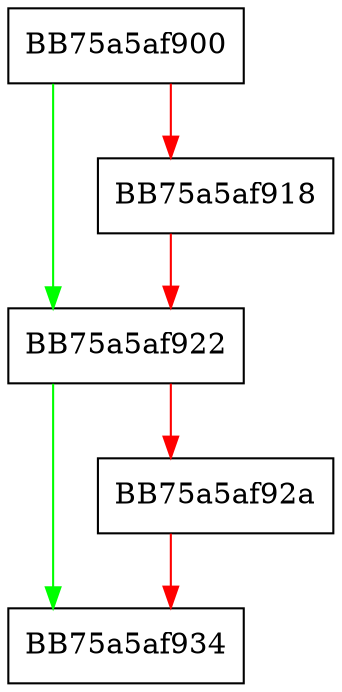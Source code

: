 digraph FinalizeInitialize {
  node [shape="box"];
  graph [splines=ortho];
  BB75a5af900 -> BB75a5af922 [color="green"];
  BB75a5af900 -> BB75a5af918 [color="red"];
  BB75a5af918 -> BB75a5af922 [color="red"];
  BB75a5af922 -> BB75a5af934 [color="green"];
  BB75a5af922 -> BB75a5af92a [color="red"];
  BB75a5af92a -> BB75a5af934 [color="red"];
}